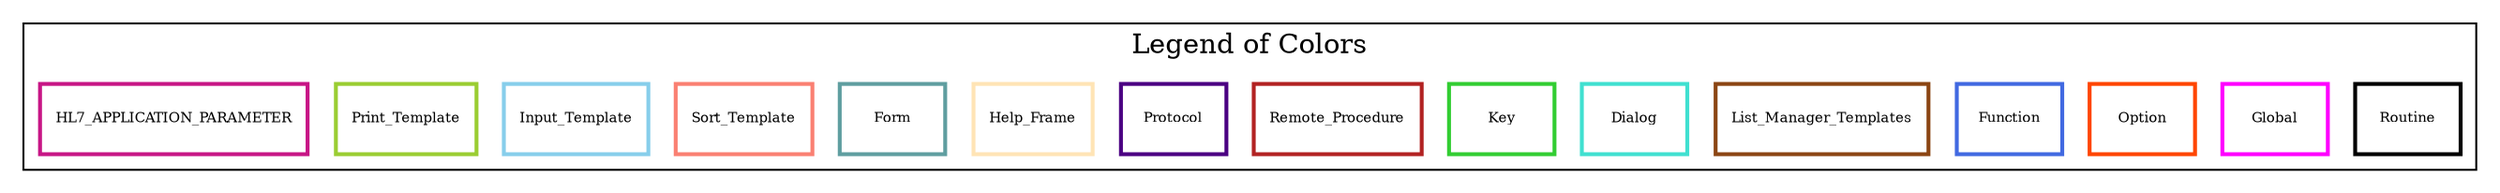 digraph "caller_colors" {
  node [shape=box fontsize=7];
  nodesep=0.2;
  ranssep=0.2;
  subgraph "cluster_legend"{
    "Routine" [tooltip="Routine"; penwidth=2; color=black;];
    "Global" [tooltip="Global"; penwidth=2; color=magenta];
    "Option" [tooltip="Option"; penwidth=2; color=orangered];
    "Function"  [tooltip="Function"; penwidth=2; color=royalblue];
    "List_Manager_Templates"  [tooltip="List_Manager_Templates"; penwidth=2; color=saddlebrown];
    "Dialog" [tooltip="Dialog"; penwidth=2; color=turquoise];
    "Key"  [tooltip="Key"; penwidth=2; color=limegreen];
    "Remote_Procedure" [tooltip="Remote_Procedure"; penwidth=2; color=firebrick];
    "Protocol" [tooltip="Protocol"; penwidth=2; color=indigo];
    "Help_Frame" [tooltip="Help_Frame"; penwidth=2; color=moccasin];
    "Form" [tooltip="Form"; penwidth=2; color=cadetblue];
    "Sort_Template"  [tooltip="Sort_Template" ; penwidth=2; color=salmon];
    "Input_Template"  [tooltip="Input_Template"; penwidth=2; color=skyblue];
    "Print_Template"  [tooltip="Print_Template" ; penwidth=2; color=yellowgreen];
    "HL7_APPLICATION_PARAMETER" [tooltip="HL7_APPLICATION_PARAMETER"; penwidth=2; color=mediumvioletred];
    label="Legend of Colors"
  }
}
